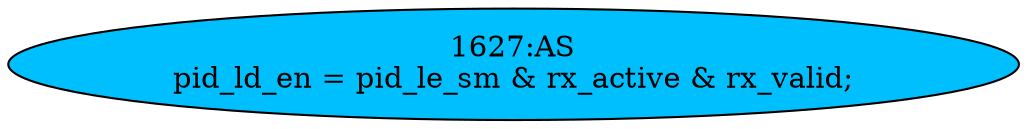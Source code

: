 strict digraph "" {
	node [label="\N"];
	"1627:AS"	 [ast="<pyverilog.vparser.ast.Assign object at 0x7f13b5578f10>",
		def_var="['pid_ld_en']",
		fillcolor=deepskyblue,
		label="1627:AS
pid_ld_en = pid_le_sm & rx_active & rx_valid;",
		statements="[]",
		style=filled,
		typ=Assign,
		use_var="['pid_le_sm', 'rx_active', 'rx_valid']"];
}
